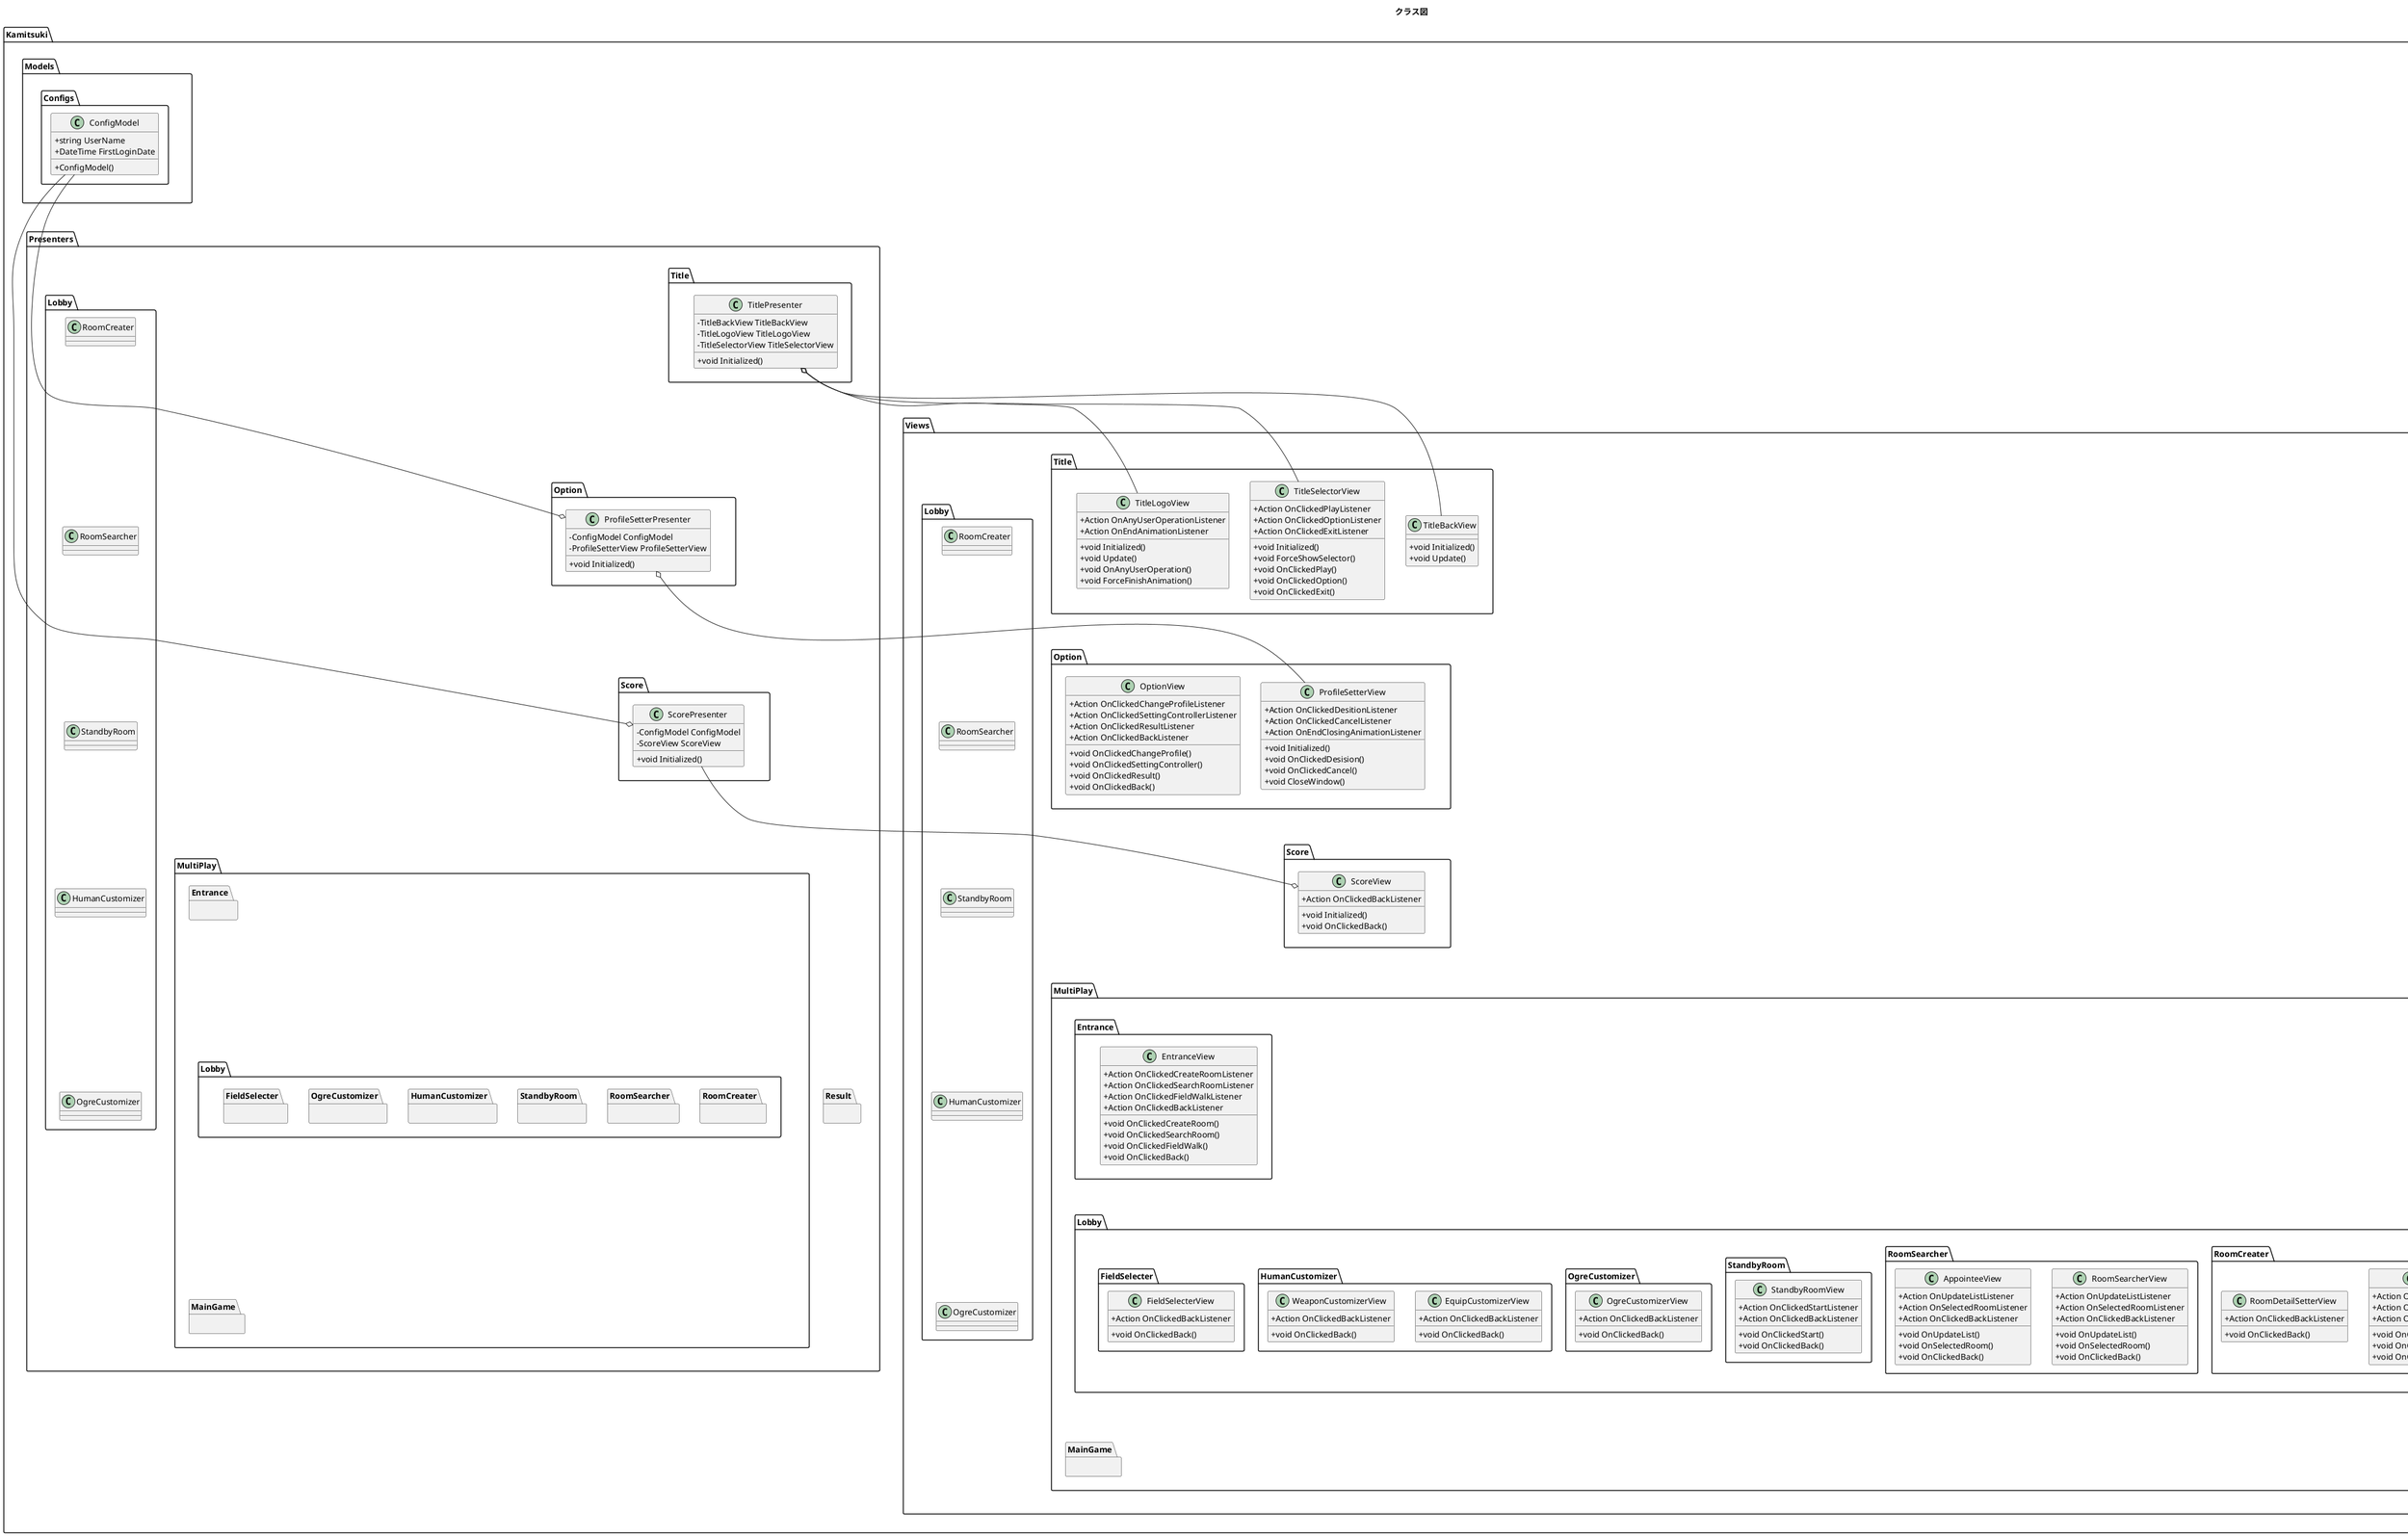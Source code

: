 @startuml

title クラス図

'privateやpublicのアイコンをやめて-や+で記載'
skinparam classAttributeIconSize 0

'定義----------------------------------------------------------------------------------------------------'
namespace Kamitsuki {

    namespace Models {

        namespace Configs {

            'ConfigModel------------------------------------------'
            ConfigModel : + string UserName
            ConfigModel : + DateTime FirstLoginDate
            '--------------------------------------------------------'
            ConfigModel : + ConfigModel()
            '--------------------------------------------------------'

        }

    }

    namespace Presenters {

        namespace Title {

            'TitlePresenter------------------------------------------'
            TitlePresenter : - TitleBackView TitleBackView
            TitlePresenter : - TitleLogoView TitleLogoView
            TitlePresenter : - TitleSelectorView TitleSelectorView
            '--------------------------------------------------------'
            TitlePresenter : + void Initialized()
            '--------------------------------------------------------'

        }

        namespace Option {

            'ProfileSetterPresenter------------------------------------------'
            ProfileSetterPresenter : - ConfigModel ConfigModel
            ProfileSetterPresenter : - ProfileSetterView ProfileSetterView
            '--------------------------------------------------------'
            ProfileSetterPresenter : + void Initialized()
            '--------------------------------------------------------'

        }

        namespace Score {

            'ScorePresenter------------------------------------------'
            ScorePresenter : - ConfigModel ConfigModel
            ScorePresenter : - ScoreView ScoreView
            '--------------------------------------------------------'
            ScorePresenter : + void Initialized()
            '--------------------------------------------------------'

        }

        namespace MultiPlay {

            namespace Entrance {
            }

            namespace Lobby {

                namespace RoomCreater {
                }

                namespace RoomSearcher {
                }

                namespace StandbyRoom {
                }

                namespace HumanCustomizer {
                }

                namespace OgreCustomizer {
                }

                namespace FieldSelecter {
                }

            }

            namespace MainGame {
            }

        }

        namespace Result {
        }

    }

    namespace Views {

        namespace Title {

            'TitleBackView------------------------------------------'
            '--------------------------------------------------------'
            TitleBackView : + void Initialized()
            TitleBackView : + void Update()
            '--------------------------------------------------------'

            'TitleLogoView------------------------------------------'
            TitleLogoView : + Action OnAnyUserOperationListener
            TitleLogoView : + Action OnEndAnimationListener
            '--------------------------------------------------------'
            TitleLogoView : + void Initialized()
            TitleLogoView : + void Update()
            TitleLogoView : + void OnAnyUserOperation()
            TitleLogoView : + void ForceFinishAnimation()
            '--------------------------------------------------------'

            'TitleSelectorView---------------------------------------'
            TitleSelectorView : + Action OnClickedPlayListener
            TitleSelectorView : + Action OnClickedOptionListener
            TitleSelectorView : + Action OnClickedExitListener
            '--------------------------------------------------------'
            TitleSelectorView : + void Initialized()
            TitleSelectorView : + void ForceShowSelector()
            TitleSelectorView : + void OnClickedPlay()
            TitleSelectorView : + void OnClickedOption()
            TitleSelectorView : + void OnClickedExit()
            '--------------------------------------------------------'

        }

        namespace Option {

            'OptionView------------------------------------------'
            OptionView : + Action OnClickedChangeProfileListener
            OptionView : + Action OnClickedSettingControllerListener
            OptionView : + Action OnClickedResultListener
            OptionView : + Action OnClickedBackListener
            '--------------------------------------------------------'
            OptionView : + void OnClickedChangeProfile()
            OptionView : + void OnClickedSettingController()
            OptionView : + void OnClickedResult()
            OptionView : + void OnClickedBack()
            '--------------------------------------------------------'

            'ProfileSetterView------------------------------------------'
            ProfileSetterView : + Action OnClickedDesitionListener
            ProfileSetterView : + Action OnClickedCancelListener
            ProfileSetterView : + Action OnEndClosingAnimationListener
            '--------------------------------------------------------'
            ProfileSetterView : + void Initialized()
            ProfileSetterView : + void OnClickedDesision()
            ProfileSetterView : + void OnClickedCancel()
            ProfileSetterView : + void CloseWindow()
            '--------------------------------------------------------'

        }

        namespace Score {

            'ScoreView------------------------------------------'
            ScoreView : + Action OnClickedBackListener
            '--------------------------------------------------------'
            ScoreView : + void Initialized()
            ScoreView : + void OnClickedBack()
            '--------------------------------------------------------'

        }

        namespace MultiPlay {

            namespace Entrance {

                'EntranceView------------------------------------------'
                EntranceView : + Action OnClickedCreateRoomListener
                EntranceView : + Action OnClickedSearchRoomListener
                EntranceView : + Action OnClickedFieldWalkListener
                EntranceView : + Action OnClickedBackListener
                '--------------------------------------------------------'
                EntranceView : + void OnClickedCreateRoom()
                EntranceView : + void OnClickedSearchRoom()
                EntranceView : + void OnClickedFieldWalk()
                EntranceView : + void OnClickedBack()
                '--------------------------------------------------------'

            }

            namespace Lobby {

                namespace RoomCreater {

                    'RoomCreaterView------------------------------------------'
                    RoomCreaterView : + Action OnClickedCreateRoomListener
                    RoomCreaterView : + Action OnClickedSetDetailListener
                    RoomCreaterView : + Action OnClickedBackListener
                    '--------------------------------------------------------'
                    RoomCreaterView : + void OnClickedCreateRoom()
                    RoomCreaterView : + void OnClickedSetDetail()
                    RoomCreaterView : + void OnClickedBack()
                    '--------------------------------------------------------'

                    'RoomDetailSetterView------------------------------------------'
                    RoomDetailSetterView : + Action OnClickedBackListener
                    '--------------------------------------------------------'
                    RoomDetailSetterView : + void OnClickedBack()
                    '--------------------------------------------------------'

                }

                namespace RoomSearcher {

                    'RoomSearcherView------------------------------------------'
                    RoomSearcherView : + Action OnUpdateListListener
                    RoomSearcherView : + Action OnSelectedRoomListener
                    RoomSearcherView : + Action OnClickedBackListener
                    '--------------------------------------------------------'
                    RoomSearcherView : + void OnUpdateList()
                    RoomSearcherView : + void OnSelectedRoom()
                    RoomSearcherView : + void OnClickedBack()
                    '--------------------------------------------------------'

                    'AppointeeView------------------------------------------'
                    AppointeeView : + Action OnUpdateListListener
                    AppointeeView : + Action OnSelectedRoomListener
                    AppointeeView : + Action OnClickedBackListener
                    '--------------------------------------------------------'
                    AppointeeView : + void OnUpdateList()
                    AppointeeView : + void OnSelectedRoom()
                    AppointeeView : + void OnClickedBack()
                    '--------------------------------------------------------'

                }

                namespace StandbyRoom {

                    'StandbyRoomView------------------------------------------'
                    StandbyRoomView : + Action OnClickedStartListener
                    StandbyRoomView : + Action OnClickedBackListener
                    '--------------------------------------------------------'
                    StandbyRoomView : + void OnClickedStart()
                    StandbyRoomView : + void OnClickedBack()
                    '--------------------------------------------------------'

                }

                namespace OgreCustomizer {

                    'OgreCustomizerView------------------------------------------'
                    OgreCustomizerView : + Action OnClickedBackListener
                    '--------------------------------------------------------'
                    OgreCustomizerView : + void OnClickedBack()
                    '--------------------------------------------------------'

                }

                namespace HumanCustomizer {

                    'EquipCustomizerView------------------------------------------'
                    EquipCustomizerView : + Action OnClickedBackListener
                    '--------------------------------------------------------'
                    EquipCustomizerView : + void OnClickedBack()
                    '--------------------------------------------------------'

                    'WeaponCustomizerView------------------------------------------'
                    WeaponCustomizerView : + Action OnClickedBackListener
                    '--------------------------------------------------------'
                    WeaponCustomizerView : + void OnClickedBack()
                    '--------------------------------------------------------'

                }

                namespace FieldSelecter {

                    'FieldSelecterView------------------------------------------'
                    FieldSelecterView : + Action OnClickedBackListener
                    '--------------------------------------------------------'
                    FieldSelecterView : + void OnClickedBack()
                    '--------------------------------------------------------'

                }

            }

            namespace MainGame {


            }

        }

        namespace Result {

            'ResultView------------------------------------------'
            ResultView : + Action OnClickedRestartListener
            ResultView : + Action OnClickedBackListener
            '--------------------------------------------------------'
            ResultView : + void OnClickedRestart()
            ResultView : + void OnClickedBack()
            '--------------------------------------------------------'

        }

    }

}

'遷移図----------------------------------------------------------------------------------------------------'

Kamitsuki.Models.Configs.ConfigModel -right-o Kamitsuki.Presenters.Option.ProfileSetterPresenter
Kamitsuki.Presenters.Option.ProfileSetterPresenter o-right- Kamitsuki.Views.Option.ProfileSetterView

Kamitsuki.Presenters.Title.TitlePresenter o-right- Kamitsuki.Views.Title.TitleBackView
Kamitsuki.Presenters.Title.TitlePresenter o-right- Kamitsuki.Views.Title.TitleLogoView
Kamitsuki.Presenters.Title.TitlePresenter o-right- Kamitsuki.Views.Title.TitleSelectorView

Kamitsuki.Models.Configs.ConfigModel -right-o Kamitsuki.Presenters.Score.ScorePresenter
Kamitsuki.Presenters.Score.ScorePresenter -right-o Kamitsuki.Views.Score.ScoreView

'レイアウト補助----------------------------------------------------------------------------------------------------'
Kamitsuki.Models -[hidden]--> Kamitsuki.Presenters
Kamitsuki.Presenters -[hidden]--> Kamitsuki.Views

Kamitsuki.Presenters.Title -[hidden]--> Kamitsuki.Presenters.Option
Kamitsuki.Presenters.Option -[hidden]--> Kamitsuki.Presenters.Score
Kamitsuki.Presenters.Score -[hidden]--> Kamitsuki.Presenters.MultiPlay
Kamitsuki.Presenters.MultiPlay.Entrance -[hidden]--> Kamitsuki.Presenters.MultiPlay.Lobby
Kamitsuki.Presenters.Lobby.RoomCreater -[hidden]--> Kamitsuki.Presenters.Lobby.RoomSearcher
Kamitsuki.Presenters.Lobby.RoomSearcher -[hidden]--> Kamitsuki.Presenters.Lobby.StandbyRoom
Kamitsuki.Presenters.Lobby.StandbyRoom -[hidden]--> Kamitsuki.Presenters.Lobby.HumanCustomizer
Kamitsuki.Presenters.Lobby.HumanCustomizer -[hidden]--> Kamitsuki.Presenters.Lobby.OgreCustomizer
Kamitsuki.Presenters.MultiPlay.Lobby -[hidden]--> Kamitsuki.Presenters.MultiPlay.MainGame
Kamitsuki.Presenters.MultiPlay -[hidden]--> Kamitsuki.Presenters.Result

Kamitsuki.Views.Title -[hidden]--> Kamitsuki.Views.Option
Kamitsuki.Views.Option -[hidden]--> Kamitsuki.Views.Score
Kamitsuki.Views.Score -[hidden]--> Kamitsuki.Views.MultiPlay
Kamitsuki.Views.MultiPlay.Entrance -[hidden]--> Kamitsuki.Views.MultiPlay.Lobby
Kamitsuki.Views.Lobby.RoomCreater -[hidden]--> Kamitsuki.Views.Lobby.RoomSearcher
Kamitsuki.Views.Lobby.RoomSearcher -[hidden]--> Kamitsuki.Views.Lobby.StandbyRoom
Kamitsuki.Views.Lobby.StandbyRoom -[hidden]--> Kamitsuki.Views.Lobby.HumanCustomizer
Kamitsuki.Views.Lobby.HumanCustomizer -[hidden]--> Kamitsuki.Views.Lobby.OgreCustomizer
Kamitsuki.Views.MultiPlay.Lobby -[hidden]--> Kamitsuki.Views.MultiPlay.MainGame
Kamitsuki.Views.MultiPlay -[hidden]--> Kamitsuki.Views.Result

@enduml
